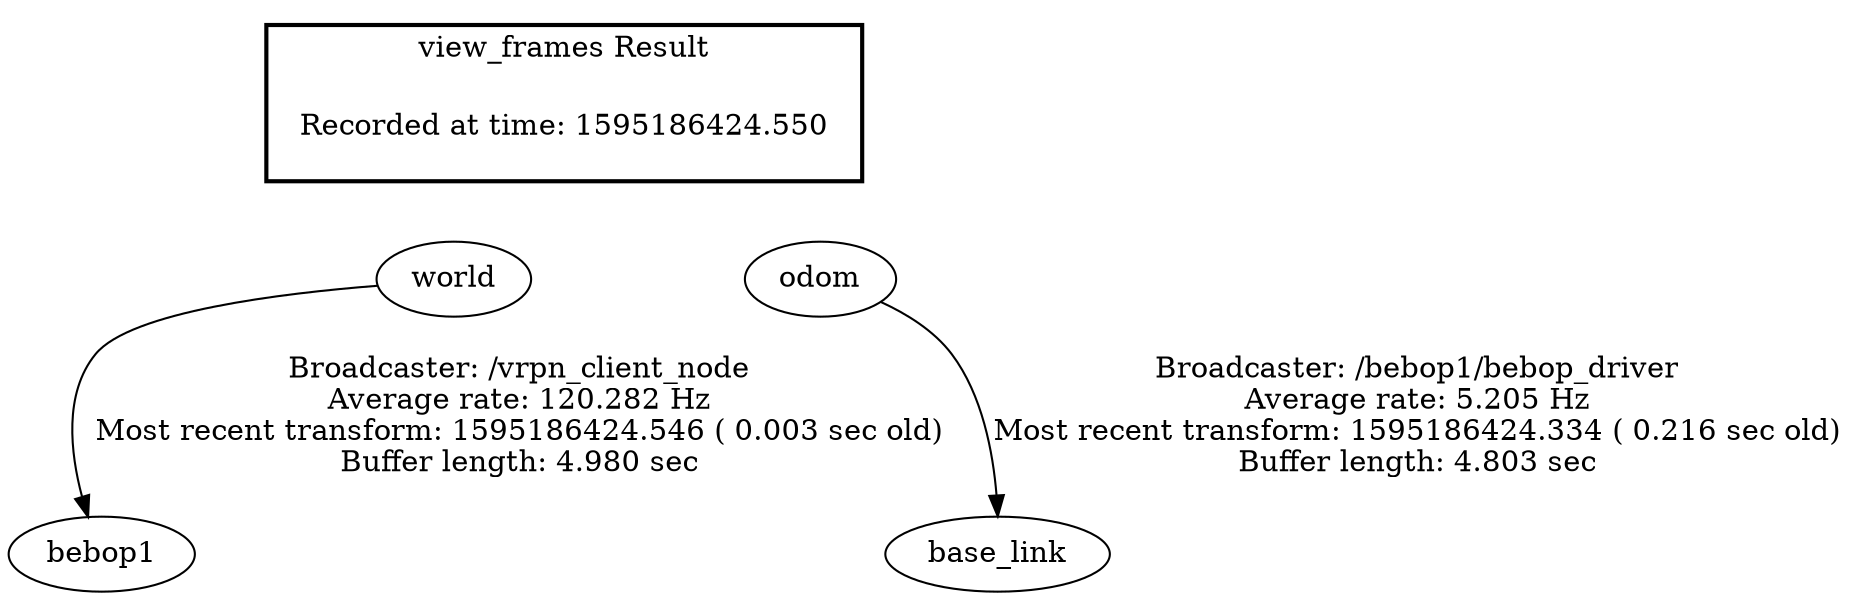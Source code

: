 digraph G {
"world" -> "bebop1"[label="Broadcaster: /vrpn_client_node\nAverage rate: 120.282 Hz\nMost recent transform: 1595186424.546 ( 0.003 sec old)\nBuffer length: 4.980 sec\n"];
"odom" -> "base_link"[label="Broadcaster: /bebop1/bebop_driver\nAverage rate: 5.205 Hz\nMost recent transform: 1595186424.334 ( 0.216 sec old)\nBuffer length: 4.803 sec\n"];
edge [style=invis];
 subgraph cluster_legend { style=bold; color=black; label ="view_frames Result";
"Recorded at time: 1595186424.550"[ shape=plaintext ] ;
 }->"world";
edge [style=invis];
 subgraph cluster_legend { style=bold; color=black; label ="view_frames Result";
"Recorded at time: 1595186424.550"[ shape=plaintext ] ;
 }->"odom";
}